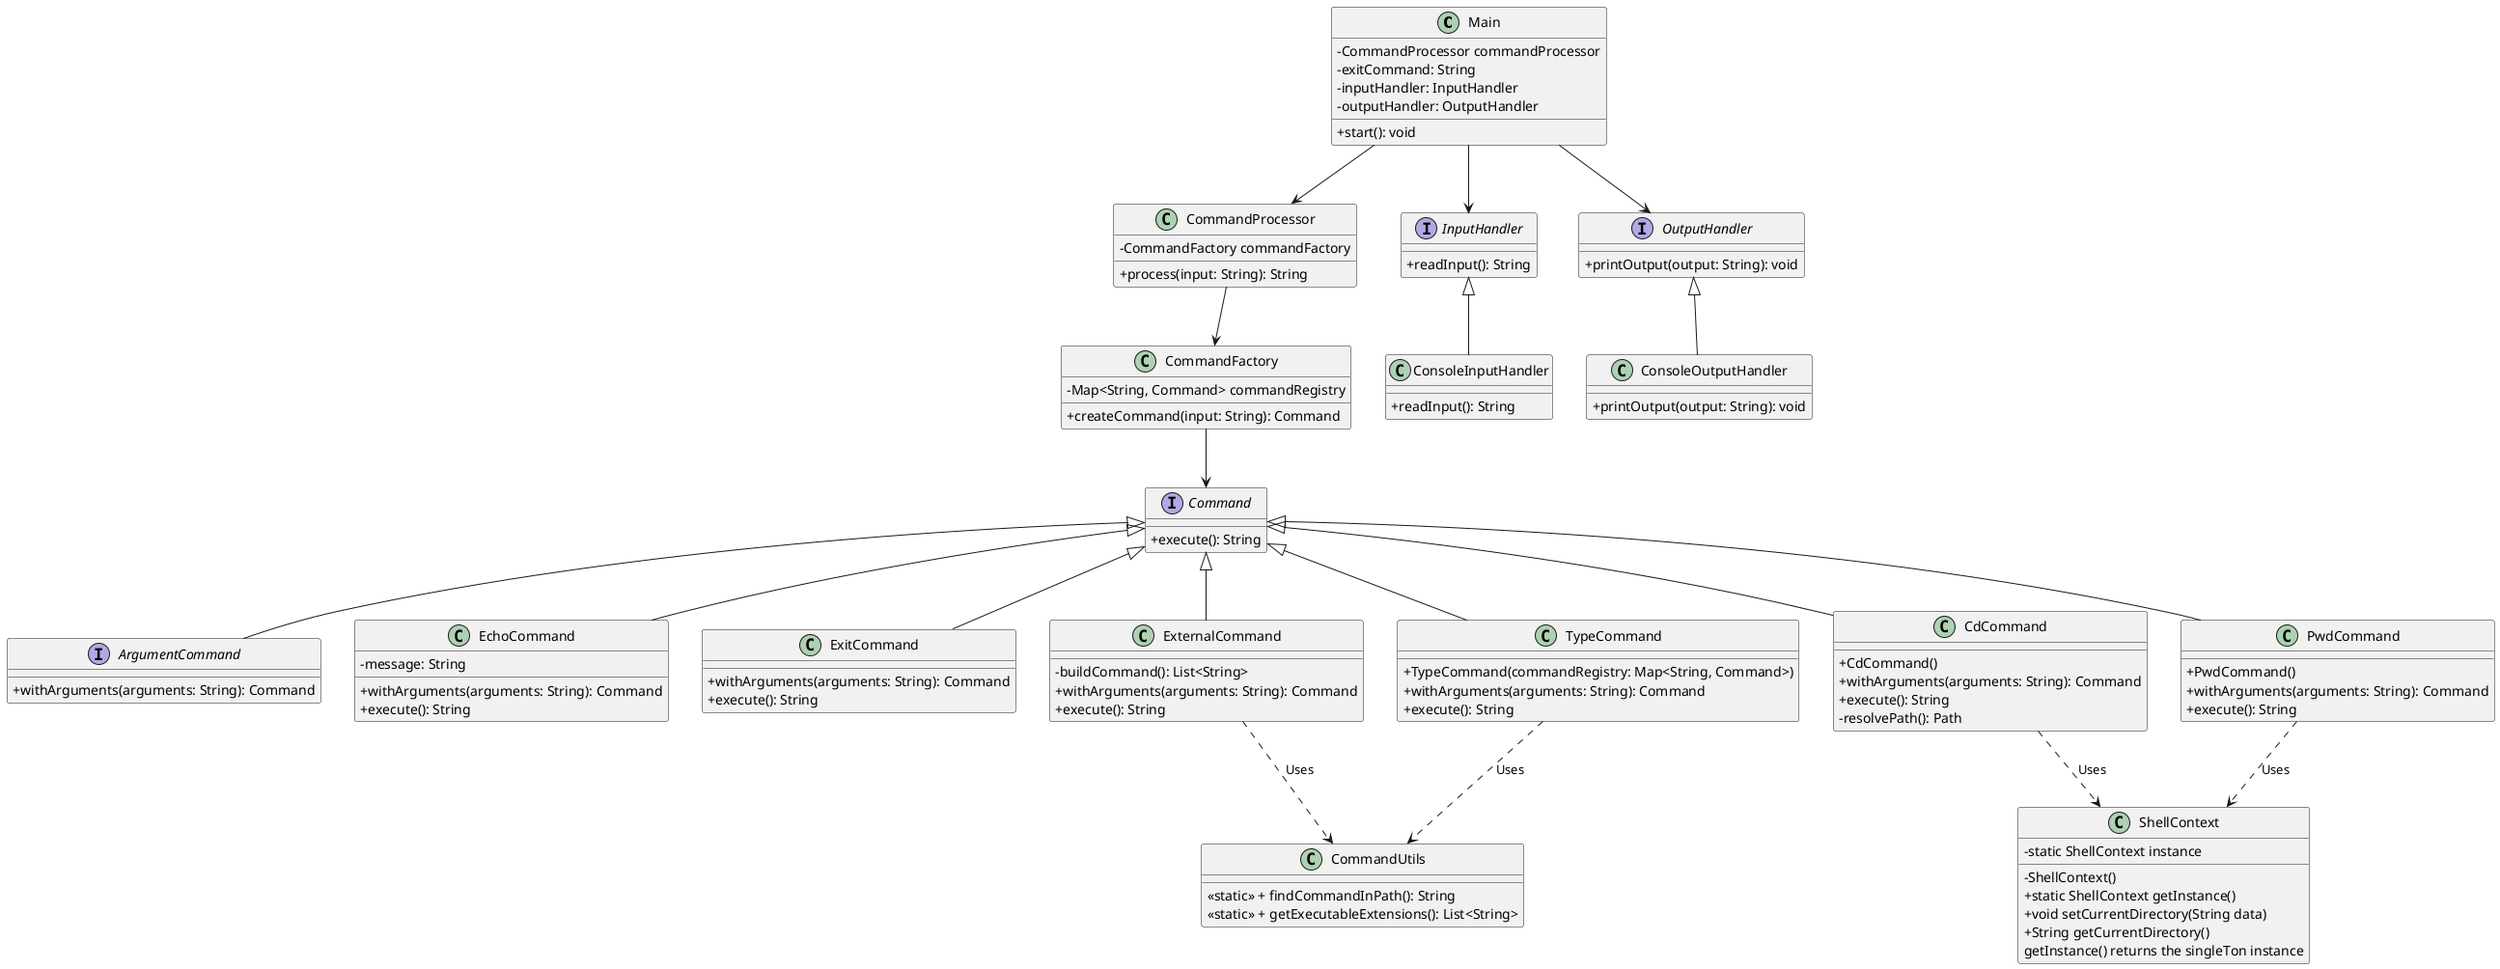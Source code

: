 @startuml
skinparam classAttributeIconSize 0

class Main {
    - CommandProcessor commandProcessor
    - exitCommand: String
    - inputHandler: InputHandler
    - outputHandler: OutputHandler
    + start(): void
}

class CommandProcessor {
    - CommandFactory commandFactory
    + process(input: String): String
}

interface Command {
    + execute(): String
}

interface ArgumentCommand {
    + withArguments(arguments: String): Command
}

class EchoCommand {
    - message: String
    + withArguments(arguments: String): Command
    + execute(): String
}

class ExitCommand {
    + withArguments(arguments: String): Command
    + execute(): String
}

class ExternalCommand {
    - buildCommand(): List<String>
    + withArguments(arguments: String): Command
    + execute(): String
}

class TypeCommand {
    + TypeCommand(commandRegistry: Map<String, Command>)
    + withArguments(arguments: String): Command
    + execute(): String
}

class CdCommand {
    + CdCommand()
    + withArguments(arguments: String): Command
    + execute(): String
    - resolvePath(): Path
}

class PwdCommand {
    + PwdCommand()
    + withArguments(arguments: String): Command
    + execute(): String
}

class CommandFactory {
    - Map<String, Command> commandRegistry
    + createCommand(input: String): Command
}

interface InputHandler {
    + readInput(): String
}

class ConsoleInputHandler {
    + readInput(): String
}

InputHandler <|-- ConsoleInputHandler

interface OutputHandler {
    + printOutput(output: String): void
}

class ConsoleOutputHandler {
    + printOutput(output: String): void
}

OutputHandler <|-- ConsoleOutputHandler

class CommandUtils {
    <<static>> + findCommandInPath(): String
    <<static>> + getExecutableExtensions(): List<String>
}
class ShellContext {
    - static ShellContext instance
    - ShellContext()
    + static ShellContext getInstance()
    + void setCurrentDirectory(String data)
    + String getCurrentDirectory()
}

ShellContext : getInstance() returns the singleTon instance

TypeCommand ..> CommandUtils : Uses
ExternalCommand ..> CommandUtils : Uses

CdCommand ..> ShellContext : Uses
PwdCommand ..> ShellContext : Uses

Main --> CommandProcessor
CommandProcessor --> CommandFactory
CommandFactory --> Command
Main --> InputHandler
Main --> OutputHandler


Command <|-- ArgumentCommand
Command <|-- EchoCommand
Command <|-- ExitCommand
Command <|-- ExternalCommand
Command <|-- TypeCommand
Command <|-- CdCommand
Command <|-- PwdCommand
@enduml
